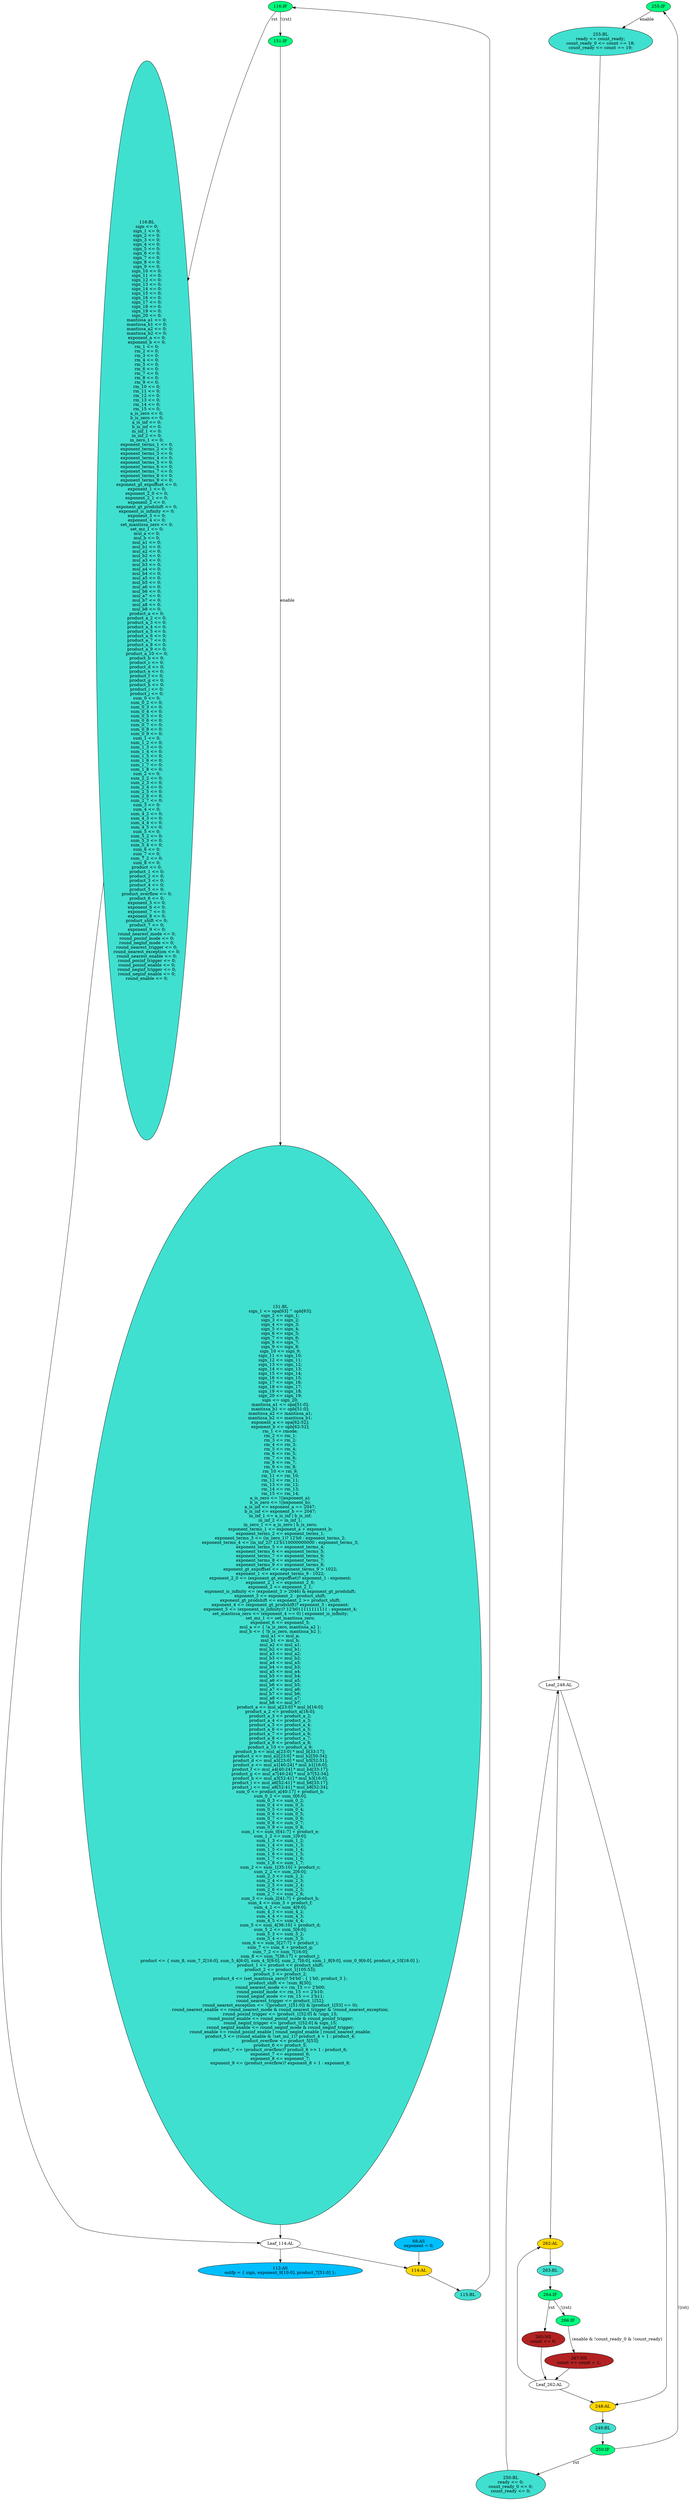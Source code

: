 strict digraph "compose( ,  )" {
	node [label="\N"];
	"116:IF"	 [ast="<pyverilog.vparser.ast.IfStatement object at 0x7f422286aa10>",
		fillcolor=springgreen,
		label="116:IF",
		statements="[]",
		style=filled,
		typ=IfStatement];
	"151:IF"	 [ast="<pyverilog.vparser.ast.IfStatement object at 0x7f422286aad0>",
		fillcolor=springgreen,
		label="151:IF",
		statements="[]",
		style=filled,
		typ=IfStatement];
	"116:IF" -> "151:IF"	 [cond="['rst']",
		label="!(rst)",
		lineno=116];
	"116:BL"	 [ast="<pyverilog.vparser.ast.Block object at 0x7f422286a7d0>",
		fillcolor=turquoise,
		label="116:BL
sign <= 0;
sign_1 <= 0;
sign_2 <= 0;
sign_3 <= 0;
sign_4 <= 0;
sign_5 <= 0;
sign_6 <= 0;
sign_7 <= 0;
sign_8 <= 0;
sign_9 <= \
0;
sign_10 <= 0;
sign_11 <= 0;
sign_12 <= 0;
sign_13 <= 0;
sign_14 <= 0;
sign_15 <= 0;
sign_16 <= 0;
sign_17 <= 0;
sign_18 <= 0;
\
sign_19 <= 0;
sign_20 <= 0;
mantissa_a1 <= 0;
mantissa_b1 <= 0;
mantissa_a2 <= 0;
mantissa_b2 <= 0;
exponent_a <= 0;
exponent_b <= \
0;
rm_1 <= 0;
rm_2 <= 0;
rm_3 <= 0;
rm_4 <= 0;
rm_5 <= 0;
rm_6 <= 0;
rm_7 <= 0;
rm_8 <= 0;
rm_9 <= 0;
rm_10 <= 0;
rm_11 <= 0;
rm_\
12 <= 0;
rm_13 <= 0;
rm_14 <= 0;
rm_15 <= 0;
a_is_zero <= 0;
b_is_zero <= 0;
a_is_inf <= 0;
b_is_inf <= 0;
in_inf_1 <= 0;
in_inf_\
2 <= 0;
in_zero_1 <= 0;
exponent_terms_1 <= 0;
exponent_terms_2 <= 0;
exponent_terms_3 <= 0;
exponent_terms_4 <= 0;
exponent_terms_\
5 <= 0;
exponent_terms_6 <= 0;
exponent_terms_7 <= 0;
exponent_terms_8 <= 0;
exponent_terms_9 <= 0;
exponent_gt_expoffset <= 0;
\
exponent_1 <= 0;
exponent_2_0 <= 0;
exponent_2_1 <= 0;
exponent_2 <= 0;
exponent_gt_prodshift <= 0;
exponent_is_infinity <= 0;
exponent_\
3 <= 0;
exponent_4 <= 0;
set_mantissa_zero <= 0;
set_mz_1 <= 0;
mul_a <= 0;
mul_b <= 0;
mul_a1 <= 0;
mul_b1 <= 0;
mul_a2 <= 0;
mul_\
b2 <= 0;
mul_a3 <= 0;
mul_b3 <= 0;
mul_a4 <= 0;
mul_b4 <= 0;
mul_a5 <= 0;
mul_b5 <= 0;
mul_a6 <= 0;
mul_b6 <= 0;
mul_a7 <= 0;
mul_\
b7 <= 0;
mul_a8 <= 0;
mul_b8 <= 0;
product_a <= 0;
product_a_2 <= 0;
product_a_3 <= 0;
product_a_4 <= 0;
product_a_5 <= 0;
product_\
a_6 <= 0;
product_a_7 <= 0;
product_a_8 <= 0;
product_a_9 <= 0;
product_a_10 <= 0;
product_b <= 0;
product_c <= 0;
product_d <= \
0;
product_e <= 0;
product_f <= 0;
product_g <= 0;
product_h <= 0;
product_i <= 0;
product_j <= 0;
sum_0 <= 0;
sum_0_2 <= 0;
sum_\
0_3 <= 0;
sum_0_4 <= 0;
sum_0_5 <= 0;
sum_0_6 <= 0;
sum_0_7 <= 0;
sum_0_8 <= 0;
sum_0_9 <= 0;
sum_1 <= 0;
sum_1_2 <= 0;
sum_1_3 <= \
0;
sum_1_4 <= 0;
sum_1_5 <= 0;
sum_1_6 <= 0;
sum_1_7 <= 0;
sum_1_8 <= 0;
sum_2 <= 0;
sum_2_2 <= 0;
sum_2_3 <= 0;
sum_2_4 <= 0;
sum_\
2_5 <= 0;
sum_2_6 <= 0;
sum_2_7 <= 0;
sum_3 <= 0;
sum_4 <= 0;
sum_4_2 <= 0;
sum_4_3 <= 0;
sum_4_4 <= 0;
sum_4_5 <= 0;
sum_5 <= 0;
\
sum_5_2 <= 0;
sum_5_3 <= 0;
sum_5_4 <= 0;
sum_6 <= 0;
sum_7 <= 0;
sum_7_2 <= 0;
sum_8 <= 0;
product <= 0;
product_1 <= 0;
product_\
2 <= 0;
product_3 <= 0;
product_4 <= 0;
product_5 <= 0;
product_overflow <= 0;
product_6 <= 0;
exponent_5 <= 0;
exponent_6 <= 0;
\
exponent_7 <= 0;
exponent_8 <= 0;
product_shift <= 0;
product_7 <= 0;
exponent_9 <= 0;
round_nearest_mode <= 0;
round_posinf_mode <= \
0;
round_neginf_mode <= 0;
round_nearest_trigger <= 0;
round_nearest_exception <= 0;
round_nearest_enable <= 0;
round_posinf_trigger <= \
0;
round_posinf_enable <= 0;
round_neginf_trigger <= 0;
round_neginf_enable <= 0;
round_enable <= 0;",
		statements="[<pyverilog.vparser.ast.NonblockingSubstitution object at 0x7f4222c0cb90>, <pyverilog.vparser.ast.NonblockingSubstitution object \
at 0x7f4222c0ccd0>, <pyverilog.vparser.ast.NonblockingSubstitution object at 0x7f4222c0ce10>, <pyverilog.vparser.ast.NonblockingSubstitution \
object at 0x7f4222c0cf50>, <pyverilog.vparser.ast.NonblockingSubstitution object at 0x7f4222c170d0>, <pyverilog.vparser.ast.NonblockingSubstitution \
object at 0x7f4222c17210>, <pyverilog.vparser.ast.NonblockingSubstitution object at 0x7f4222c17350>, <pyverilog.vparser.ast.NonblockingSubstitution \
object at 0x7f4222c17490>, <pyverilog.vparser.ast.NonblockingSubstitution object at 0x7f4222c175d0>, <pyverilog.vparser.ast.NonblockingSubstitution \
object at 0x7f4222c17710>, <pyverilog.vparser.ast.NonblockingSubstitution object at 0x7f4222c17850>, <pyverilog.vparser.ast.NonblockingSubstitution \
object at 0x7f4222c17990>, <pyverilog.vparser.ast.NonblockingSubstitution object at 0x7f4222c17ad0>, <pyverilog.vparser.ast.NonblockingSubstitution \
object at 0x7f4222c17c10>, <pyverilog.vparser.ast.NonblockingSubstitution object at 0x7f4222c17d50>, <pyverilog.vparser.ast.NonblockingSubstitution \
object at 0x7f4222c17e90>, <pyverilog.vparser.ast.NonblockingSubstitution object at 0x7f4222c17fd0>, <pyverilog.vparser.ast.NonblockingSubstitution \
object at 0x7f42227d6150>, <pyverilog.vparser.ast.NonblockingSubstitution object at 0x7f42227d6290>, <pyverilog.vparser.ast.NonblockingSubstitution \
object at 0x7f42227d63d0>, <pyverilog.vparser.ast.NonblockingSubstitution object at 0x7f42227d6510>, <pyverilog.vparser.ast.NonblockingSubstitution \
object at 0x7f42227d6650>, <pyverilog.vparser.ast.NonblockingSubstitution object at 0x7f42227d6790>, <pyverilog.vparser.ast.NonblockingSubstitution \
object at 0x7f42227d68d0>, <pyverilog.vparser.ast.NonblockingSubstitution object at 0x7f42227d6a10>, <pyverilog.vparser.ast.NonblockingSubstitution \
object at 0x7f42227d6b50>, <pyverilog.vparser.ast.NonblockingSubstitution object at 0x7f42227d6c90>, <pyverilog.vparser.ast.NonblockingSubstitution \
object at 0x7f42227d6dd0>, <pyverilog.vparser.ast.NonblockingSubstitution object at 0x7f42227d6f10>, <pyverilog.vparser.ast.NonblockingSubstitution \
object at 0x7f42227e0090>, <pyverilog.vparser.ast.NonblockingSubstitution object at 0x7f42227e01d0>, <pyverilog.vparser.ast.NonblockingSubstitution \
object at 0x7f42227e0310>, <pyverilog.vparser.ast.NonblockingSubstitution object at 0x7f42227e0450>, <pyverilog.vparser.ast.NonblockingSubstitution \
object at 0x7f42227e0590>, <pyverilog.vparser.ast.NonblockingSubstitution object at 0x7f42227e06d0>, <pyverilog.vparser.ast.NonblockingSubstitution \
object at 0x7f42227e0810>, <pyverilog.vparser.ast.NonblockingSubstitution object at 0x7f42227e0950>, <pyverilog.vparser.ast.NonblockingSubstitution \
object at 0x7f42227e0a90>, <pyverilog.vparser.ast.NonblockingSubstitution object at 0x7f42227e0bd0>, <pyverilog.vparser.ast.NonblockingSubstitution \
object at 0x7f42227e0d10>, <pyverilog.vparser.ast.NonblockingSubstitution object at 0x7f42227e0e50>, <pyverilog.vparser.ast.NonblockingSubstitution \
object at 0x7f42227e0f90>, <pyverilog.vparser.ast.NonblockingSubstitution object at 0x7f42227d8110>, <pyverilog.vparser.ast.NonblockingSubstitution \
object at 0x7f42227d8250>, <pyverilog.vparser.ast.NonblockingSubstitution object at 0x7f42227d8390>, <pyverilog.vparser.ast.NonblockingSubstitution \
object at 0x7f42227d84d0>, <pyverilog.vparser.ast.NonblockingSubstitution object at 0x7f42227d8610>, <pyverilog.vparser.ast.NonblockingSubstitution \
object at 0x7f42227d8750>, <pyverilog.vparser.ast.NonblockingSubstitution object at 0x7f42227d8890>, <pyverilog.vparser.ast.NonblockingSubstitution \
object at 0x7f42227d8a10>, <pyverilog.vparser.ast.NonblockingSubstitution object at 0x7f42227d8b90>, <pyverilog.vparser.ast.NonblockingSubstitution \
object at 0x7f42227d8d10>, <pyverilog.vparser.ast.NonblockingSubstitution object at 0x7f42227d8e90>, <pyverilog.vparser.ast.NonblockingSubstitution \
object at 0x7f42227e1050>, <pyverilog.vparser.ast.NonblockingSubstitution object at 0x7f42227e11d0>, <pyverilog.vparser.ast.NonblockingSubstitution \
object at 0x7f42227e1350>, <pyverilog.vparser.ast.NonblockingSubstitution object at 0x7f42227e14d0>, <pyverilog.vparser.ast.NonblockingSubstitution \
object at 0x7f42227e1650>, <pyverilog.vparser.ast.NonblockingSubstitution object at 0x7f42227e17d0>, <pyverilog.vparser.ast.NonblockingSubstitution \
object at 0x7f42227e1910>, <pyverilog.vparser.ast.NonblockingSubstitution object at 0x7f42227e1a90>, <pyverilog.vparser.ast.NonblockingSubstitution \
object at 0x7f42227e1c10>, <pyverilog.vparser.ast.NonblockingSubstitution object at 0x7f42227e1d50>, <pyverilog.vparser.ast.NonblockingSubstitution \
object at 0x7f42227e1ed0>, <pyverilog.vparser.ast.NonblockingSubstitution object at 0x7f42227d5090>, <pyverilog.vparser.ast.NonblockingSubstitution \
object at 0x7f42227d51d0>, <pyverilog.vparser.ast.NonblockingSubstitution object at 0x7f42227d5310>, <pyverilog.vparser.ast.NonblockingSubstitution \
object at 0x7f42227d5490>, <pyverilog.vparser.ast.NonblockingSubstitution object at 0x7f42227d55d0>, <pyverilog.vparser.ast.NonblockingSubstitution \
object at 0x7f42227d5710>, <pyverilog.vparser.ast.NonblockingSubstitution object at 0x7f42227d5850>, <pyverilog.vparser.ast.NonblockingSubstitution \
object at 0x7f42227d5990>, <pyverilog.vparser.ast.NonblockingSubstitution object at 0x7f42227d5ad0>, <pyverilog.vparser.ast.NonblockingSubstitution \
object at 0x7f42227d5c10>, <pyverilog.vparser.ast.NonblockingSubstitution object at 0x7f42227d5d50>, <pyverilog.vparser.ast.NonblockingSubstitution \
object at 0x7f42227d5e90>, <pyverilog.vparser.ast.NonblockingSubstitution object at 0x7f42227d5fd0>, <pyverilog.vparser.ast.NonblockingSubstitution \
object at 0x7f4222800150>, <pyverilog.vparser.ast.NonblockingSubstitution object at 0x7f4222800290>, <pyverilog.vparser.ast.NonblockingSubstitution \
object at 0x7f42228003d0>, <pyverilog.vparser.ast.NonblockingSubstitution object at 0x7f4222800510>, <pyverilog.vparser.ast.NonblockingSubstitution \
object at 0x7f4222800650>, <pyverilog.vparser.ast.NonblockingSubstitution object at 0x7f4222800790>, <pyverilog.vparser.ast.NonblockingSubstitution \
object at 0x7f42228008d0>, <pyverilog.vparser.ast.NonblockingSubstitution object at 0x7f4222800a10>, <pyverilog.vparser.ast.NonblockingSubstitution \
object at 0x7f4222800b50>, <pyverilog.vparser.ast.NonblockingSubstitution object at 0x7f4222800c90>, <pyverilog.vparser.ast.NonblockingSubstitution \
object at 0x7f4222800dd0>, <pyverilog.vparser.ast.NonblockingSubstitution object at 0x7f4222800f10>, <pyverilog.vparser.ast.NonblockingSubstitution \
object at 0x7f4222ae7090>, <pyverilog.vparser.ast.NonblockingSubstitution object at 0x7f4222ae71d0>, <pyverilog.vparser.ast.NonblockingSubstitution \
object at 0x7f4222ae7310>, <pyverilog.vparser.ast.NonblockingSubstitution object at 0x7f4222ae7450>, <pyverilog.vparser.ast.NonblockingSubstitution \
object at 0x7f4222ae7590>, <pyverilog.vparser.ast.NonblockingSubstitution object at 0x7f4222ae76d0>, <pyverilog.vparser.ast.NonblockingSubstitution \
object at 0x7f4222ae7810>, <pyverilog.vparser.ast.NonblockingSubstitution object at 0x7f4222ae7990>, <pyverilog.vparser.ast.NonblockingSubstitution \
object at 0x7f4222ae7ad0>, <pyverilog.vparser.ast.NonblockingSubstitution object at 0x7f4222ae7c10>, <pyverilog.vparser.ast.NonblockingSubstitution \
object at 0x7f4222ae7d50>, <pyverilog.vparser.ast.NonblockingSubstitution object at 0x7f4222ae7e90>, <pyverilog.vparser.ast.NonblockingSubstitution \
object at 0x7f4222ae7fd0>, <pyverilog.vparser.ast.NonblockingSubstitution object at 0x7f4222afa150>, <pyverilog.vparser.ast.NonblockingSubstitution \
object at 0x7f4222afa290>, <pyverilog.vparser.ast.NonblockingSubstitution object at 0x7f4222afa3d0>, <pyverilog.vparser.ast.NonblockingSubstitution \
object at 0x7f4222afa510>, <pyverilog.vparser.ast.NonblockingSubstitution object at 0x7f4222afa650>, <pyverilog.vparser.ast.NonblockingSubstitution \
object at 0x7f4222afa790>, <pyverilog.vparser.ast.NonblockingSubstitution object at 0x7f4222afa8d0>, <pyverilog.vparser.ast.NonblockingSubstitution \
object at 0x7f4222afaa10>, <pyverilog.vparser.ast.NonblockingSubstitution object at 0x7f4222afab50>, <pyverilog.vparser.ast.NonblockingSubstitution \
object at 0x7f4222afac90>, <pyverilog.vparser.ast.NonblockingSubstitution object at 0x7f4222afadd0>, <pyverilog.vparser.ast.NonblockingSubstitution \
object at 0x7f4222afaf10>, <pyverilog.vparser.ast.NonblockingSubstitution object at 0x7f4222af9090>, <pyverilog.vparser.ast.NonblockingSubstitution \
object at 0x7f4222af91d0>, <pyverilog.vparser.ast.NonblockingSubstitution object at 0x7f4222af9310>, <pyverilog.vparser.ast.NonblockingSubstitution \
object at 0x7f4222af9450>, <pyverilog.vparser.ast.NonblockingSubstitution object at 0x7f4222af9590>, <pyverilog.vparser.ast.NonblockingSubstitution \
object at 0x7f4222af96d0>, <pyverilog.vparser.ast.NonblockingSubstitution object at 0x7f4222af9810>, <pyverilog.vparser.ast.NonblockingSubstitution \
object at 0x7f4222af9950>, <pyverilog.vparser.ast.NonblockingSubstitution object at 0x7f4222af9a90>, <pyverilog.vparser.ast.NonblockingSubstitution \
object at 0x7f4222af9bd0>, <pyverilog.vparser.ast.NonblockingSubstitution object at 0x7f4222af9d10>, <pyverilog.vparser.ast.NonblockingSubstitution \
object at 0x7f4222af9e50>, <pyverilog.vparser.ast.NonblockingSubstitution object at 0x7f4222af9f90>, <pyverilog.vparser.ast.NonblockingSubstitution \
object at 0x7f4222af5110>, <pyverilog.vparser.ast.NonblockingSubstitution object at 0x7f4222af5250>, <pyverilog.vparser.ast.NonblockingSubstitution \
object at 0x7f4222af5390>, <pyverilog.vparser.ast.NonblockingSubstitution object at 0x7f4222af54d0>, <pyverilog.vparser.ast.NonblockingSubstitution \
object at 0x7f4222af5610>, <pyverilog.vparser.ast.NonblockingSubstitution object at 0x7f4222af5750>, <pyverilog.vparser.ast.NonblockingSubstitution \
object at 0x7f4222af5890>, <pyverilog.vparser.ast.NonblockingSubstitution object at 0x7f4222af59d0>, <pyverilog.vparser.ast.NonblockingSubstitution \
object at 0x7f4222af5b10>, <pyverilog.vparser.ast.NonblockingSubstitution object at 0x7f4222af5c50>, <pyverilog.vparser.ast.NonblockingSubstitution \
object at 0x7f4222af5d90>, <pyverilog.vparser.ast.NonblockingSubstitution object at 0x7f4222af5ed0>, <pyverilog.vparser.ast.NonblockingSubstitution \
object at 0x7f4222b01050>, <pyverilog.vparser.ast.NonblockingSubstitution object at 0x7f4222b01190>, <pyverilog.vparser.ast.NonblockingSubstitution \
object at 0x7f4222b012d0>, <pyverilog.vparser.ast.NonblockingSubstitution object at 0x7f4222b01410>, <pyverilog.vparser.ast.NonblockingSubstitution \
object at 0x7f4222b01550>, <pyverilog.vparser.ast.NonblockingSubstitution object at 0x7f4222b01690>, <pyverilog.vparser.ast.NonblockingSubstitution \
object at 0x7f4222b017d0>, <pyverilog.vparser.ast.NonblockingSubstitution object at 0x7f4222b01910>, <pyverilog.vparser.ast.NonblockingSubstitution \
object at 0x7f4222b01a50>, <pyverilog.vparser.ast.NonblockingSubstitution object at 0x7f4222b01b90>, <pyverilog.vparser.ast.NonblockingSubstitution \
object at 0x7f4222b01cd0>, <pyverilog.vparser.ast.NonblockingSubstitution object at 0x7f4222b01e50>, <pyverilog.vparser.ast.NonblockingSubstitution \
object at 0x7f4222b01f90>, <pyverilog.vparser.ast.NonblockingSubstitution object at 0x7f4222afc110>, <pyverilog.vparser.ast.NonblockingSubstitution \
object at 0x7f4222afc250>, <pyverilog.vparser.ast.NonblockingSubstitution object at 0x7f4222afc390>, <pyverilog.vparser.ast.NonblockingSubstitution \
object at 0x7f4222afc4d0>, <pyverilog.vparser.ast.NonblockingSubstitution object at 0x7f4222afc650>, <pyverilog.vparser.ast.NonblockingSubstitution \
object at 0x7f4222afc790>, <pyverilog.vparser.ast.NonblockingSubstitution object at 0x7f4222afc8d0>, <pyverilog.vparser.ast.NonblockingSubstitution \
object at 0x7f4222afca50>, <pyverilog.vparser.ast.NonblockingSubstitution object at 0x7f4222afcbd0>, <pyverilog.vparser.ast.NonblockingSubstitution \
object at 0x7f4222afcd50>, <pyverilog.vparser.ast.NonblockingSubstitution object at 0x7f4222afced0>, <pyverilog.vparser.ast.NonblockingSubstitution \
object at 0x7f422286a090>, <pyverilog.vparser.ast.NonblockingSubstitution object at 0x7f422286a210>, <pyverilog.vparser.ast.NonblockingSubstitution \
object at 0x7f422286a390>, <pyverilog.vparser.ast.NonblockingSubstitution object at 0x7f422286a510>, <pyverilog.vparser.ast.NonblockingSubstitution \
object at 0x7f422286a690>, <pyverilog.vparser.ast.NonblockingSubstitution object at 0x7f422286a810>, <pyverilog.vparser.ast.NonblockingSubstitution \
object at 0x7f422286a990>]",
		style=filled,
		typ=Block];
	"116:IF" -> "116:BL"	 [cond="['rst']",
		label=rst,
		lineno=116];
	"255:IF"	 [ast="<pyverilog.vparser.ast.IfStatement object at 0x7f4222363b50>",
		fillcolor=springgreen,
		label="255:IF",
		statements="[]",
		style=filled,
		typ=IfStatement];
	"255:BL"	 [ast="<pyverilog.vparser.ast.Block object at 0x7f4222363e90>",
		fillcolor=turquoise,
		label="255:BL
ready <= count_ready;
count_ready_0 <= count == 18;
count_ready <= count == 19;",
		statements="[<pyverilog.vparser.ast.NonblockingSubstitution object at 0x7f4222363cd0>, <pyverilog.vparser.ast.NonblockingSubstitution object \
at 0x7f4222363ed0>, <pyverilog.vparser.ast.NonblockingSubstitution object at 0x7f42223750d0>]",
		style=filled,
		typ=Block];
	"255:IF" -> "255:BL"	 [cond="['enable']",
		label=enable,
		lineno=255];
	"250:IF"	 [ast="<pyverilog.vparser.ast.IfStatement object at 0x7f4222363a90>",
		fillcolor=springgreen,
		label="250:IF",
		statements="[]",
		style=filled,
		typ=IfStatement];
	"250:IF" -> "255:IF"	 [cond="['rst']",
		label="!(rst)",
		lineno=250];
	"250:BL"	 [ast="<pyverilog.vparser.ast.Block object at 0x7f4222363890>",
		fillcolor=turquoise,
		label="250:BL
ready <= 0;
count_ready_0 <= 0;
count_ready <= 0;",
		statements="[<pyverilog.vparser.ast.NonblockingSubstitution object at 0x7f4222363710>, <pyverilog.vparser.ast.NonblockingSubstitution object \
at 0x7f42223638d0>, <pyverilog.vparser.ast.NonblockingSubstitution object at 0x7f4222363a10>]",
		style=filled,
		typ=Block];
	"250:IF" -> "250:BL"	 [cond="['rst']",
		label=rst,
		lineno=250];
	"Leaf_262:AL"	 [def_var="['count']",
		label="Leaf_262:AL"];
	"262:AL"	 [ast="<pyverilog.vparser.ast.Always object at 0x7f4222375190>",
		clk_sens=True,
		fillcolor=gold,
		label="262:AL",
		sens="['clk']",
		statements="[]",
		style=filled,
		typ=Always,
		use_var="['rst', 'count', 'enable', 'count_ready_0', 'count_ready']"];
	"Leaf_262:AL" -> "262:AL";
	"248:AL"	 [ast="<pyverilog.vparser.ast.Always object at 0x7f4222363510>",
		clk_sens=True,
		fillcolor=gold,
		label="248:AL",
		sens="['clk']",
		statements="[]",
		style=filled,
		typ=Always,
		use_var="['rst', 'count', 'enable', 'count_ready']"];
	"Leaf_262:AL" -> "248:AL";
	"265:NS"	 [ast="<pyverilog.vparser.ast.NonblockingSubstitution object at 0x7f4222375350>",
		fillcolor=firebrick,
		label="265:NS
count <= 0;",
		statements="[<pyverilog.vparser.ast.NonblockingSubstitution object at 0x7f4222375350>]",
		style=filled,
		typ=NonblockingSubstitution];
	"265:NS" -> "Leaf_262:AL"	 [cond="[]",
		lineno=None];
	"Leaf_114:AL"	 [def_var="['sign_8', 'sign_9', 'sign_4', 'sign_5', 'sign_6', 'sign_7', 'sign_1', 'sign_2', 'sign_3', 'product_i', 'product_h', 'product_j', '\
a_is_inf', 'product_a', 'sum_0', 'product_c', 'product_b', 'product_e', 'product_d', 'product_g', 'product_f', 'exponent_gt_prodshift', '\
sign_20', 'sum_4_2', 'sum_4_3', 'sum_4_4', 'sum_4_5', 'product_a_9', 'product_1', 'product_a_2', 'product_3', 'product_a_8', 'product_\
5', 'product_4', 'product_7', 'product_6', 'product_a_7', 'product_a_10', 'round_neginf_enable', 'product_a_6', 'product_a_5', '\
product_a_4', 'sum_8', 'product_a_3', 'exponent_2_1', 'exponent_2_0', 'round_neginf_trigger', 'round_nearest_enable', 'product_shift', '\
round_neginf_mode', 'mantissa_b2', 'mantissa_b1', 'exponent_gt_expoffset', 'in_zero_1', 'b_is_inf', 'round_posinf_trigger', 'sum_\
3', 'mul_b5', 'mul_b4', 'mul_b7', 'mul_b6', 'mul_b1', 'mul_b3', 'mul_b2', 'sum_5', 'mul_b8', 'sum_4', 'sum_7', 'exponent_6', 'sum_\
6', 'round_posinf_mode', 'exponent_5', 'sign_16', 'sign_17', 'sign_14', 'sign_15', 'sign_12', 'sign_13', 'sign_10', 'sign_11', '\
sign_18', 'sign_19', 'mul_a1', 'mul_a2', 'mul_a3', 'mul_a4', 'mul_a5', 'mul_a6', 'mul_a7', 'mul_a8', 'product_overflow', 'b_is_zero', '\
exponent_b', 'exponent_a', 'a_is_zero', 'in_inf_1', 'in_inf_2', 'exponent_is_infinity', 'exponent_terms_8', 'exponent_terms_9', '\
sum_1', 'exponent_terms_4', 'exponent_terms_5', 'exponent_terms_6', 'exponent_terms_7', 'exponent_terms_1', 'exponent_terms_2', '\
exponent_terms_3', 'sum_5_3', 'sum_5_2', 'sum_5_4', 'set_mz_1', 'sign', 'set_mantissa_zero', 'sum_7_2', 'round_enable', 'sum_1_8', '\
sum_1_7', 'sum_1_6', 'sum_1_5', 'sum_1_4', 'sum_1_3', 'sum_1_2', 'round_posinf_enable', 'exponent_2', 'exponent_3', 'exponent_1', '\
mul_b', 'exponent_7', 'exponent_4', 'mul_a', 'exponent_8', 'exponent_9', 'sum_2', 'round_nearest_mode', 'round_nearest_exception', '\
round_nearest_trigger', 'rm_8', 'rm_9', 'rm_6', 'rm_7', 'rm_4', 'rm_5', 'rm_2', 'rm_3', 'rm_1', 'rm_14', 'rm_15', 'product', 'product_\
2', 'rm_10', 'rm_11', 'rm_12', 'rm_13', 'mantissa_a2', 'mantissa_a1', 'sum_0_6', 'sum_0_7', 'sum_0_4', 'sum_0_5', 'sum_0_2', 'sum_\
0_3', 'sum_0_8', 'sum_0_9', 'sum_2_2', 'sum_2_3', 'sum_2_4', 'sum_2_5', 'sum_2_6', 'sum_2_7']",
		label="Leaf_114:AL"];
	"114:AL"	 [ast="<pyverilog.vparser.ast.Always object at 0x7f4222c0c990>",
		clk_sens=True,
		fillcolor=gold,
		label="114:AL",
		sens="['clk']",
		statements="[]",
		style=filled,
		typ=Always,
		use_var="['sign_8', 'sign_9', 'sign_4', 'sign_5', 'sign_6', 'sign_7', 'set_mz_1', 'sign_1', 'sign_2', 'sign_3', 'product_i', 'sum_8', 'product_\
j', 'a_is_inf', 'product_a', 'sum_0', 'product_c', 'product_b', 'sum_5', 'product_d', 'round_nearest_exception', 'sum_6', 'exponent_\
gt_prodshift', 'sign_20', 'sum_4_2', 'sum_4_3', 'sum_4_4', 'sum_4_5', 'rm_8', 'product_1', 'product_a_2', 'product_3', 'product_\
2', 'product_5', 'product_4', 'product_6', 'product_a_7', 'opa', 'opb', 'product_a_6', 'rm_4', 'product_a_10', 'round_nearest_mode', '\
rm_2', 'exponent_2_1', 'exponent_2_0', 'round_neginf_trigger', 'round_nearest_enable', 'round_neginf_mode', 'mantissa_b2', 'mantissa_\
b1', 'exponent_gt_expoffset', 'in_zero_1', 'b_is_inf', 'sum_0_7', 'round_posinf_trigger', 'sum_3', 'mul_b5', 'mul_b4', 'mul_b7', '\
sum_2', 'mul_b1', 'exponent', 'mul_b3', 'mul_b2', 'product_e', 'mul_b8', 'sum_4', 'product_g', 'exponent_6', 'product_f', 'product_\
a_4', 'round_posinf_mode', 'sign_16', 'sign_17', 'sign_14', 'sign_15', 'sign_12', 'sign_13', 'sign_10', 'sign_11', 'sign_18', 'sign_\
19', 'mul_a1', 'mul_a2', 'mul_a3', 'mul_a4', 'mul_a5', 'round_enable', 'mul_a7', 'mul_a8', 'product_overflow', 'sum_2_7', 'b_is_\
zero', 'exponent_b', 'exponent_a', 'a_is_zero', 'in_inf_1', 'in_inf_2', 'exponent_is_infinity', 'exponent_terms_8', 'exponent_terms_\
9', 'sum_1', 'exponent_terms_4', 'exponent_terms_5', 'exponent_terms_6', 'exponent_terms_7', 'round_posinf_enable', 'exponent_terms_\
2', 'exponent_terms_3', 'enable', 'sum_5_3', 'sum_5_2', 'sum_5_4', 'rst', 'rmode', 'set_mantissa_zero', 'sum_7_2', 'mul_a6', 'sum_\
1_8', 'sum_1_7', 'sum_1_6', 'sum_1_5', 'sum_1_4', 'sum_1_3', 'sum_1_2', 'exponent_terms_1', 'exponent_2', 'exponent_3', 'exponent_\
1', 'mul_b', 'exponent_7', 'exponent_4', 'mul_a', 'exponent_8', 'round_nearest_trigger', 'product_a_9', 'product_a_8', 'rm_6', '\
rm_7', 'product_a_5', 'rm_5', 'product_a_3', 'rm_3', 'rm_1', 'rm_14', 'rm_15', 'product', 'rm_10', 'rm_11', 'rm_12', 'rm_13', 'mantissa_\
a2', 'mantissa_a1', 'sum_0_6', 'product_shift', 'sum_0_4', 'sum_0_5', 'sum_0_2', 'sum_0_3', 'sum_0_8', 'sum_0_9', 'rm_9', 'mul_b6', '\
sum_7', 'exponent_5', 'product_h', 'sum_2_2', 'sum_2_3', 'sum_2_4', 'sum_2_5', 'sum_2_6', 'round_neginf_enable']"];
	"Leaf_114:AL" -> "114:AL";
	"112:AS"	 [ast="<pyverilog.vparser.ast.Assign object at 0x7f4222c0c750>",
		def_var="['outfp']",
		fillcolor=deepskyblue,
		label="112:AS
outfp = { sign, exponent_9[10:0], product_7[51:0] };",
		statements="[]",
		style=filled,
		typ=Assign,
		use_var="['sign', 'exponent_9', 'product_7']"];
	"Leaf_114:AL" -> "112:AS";
	"151:BL"	 [ast="<pyverilog.vparser.ast.Block object at 0x7f4222363150>",
		fillcolor=turquoise,
		label="151:BL
sign_1 <= opa[63] ^ opb[63];
sign_2 <= sign_1;
sign_3 <= sign_2;
sign_4 <= sign_3;
sign_5 <= sign_4;
sign_6 <= sign_5;
sign_\
7 <= sign_6;
sign_8 <= sign_7;
sign_9 <= sign_8;
sign_10 <= sign_9;
sign_11 <= sign_10;
sign_12 <= sign_11;
sign_13 <= sign_12;
\
sign_14 <= sign_13;
sign_15 <= sign_14;
sign_16 <= sign_15;
sign_17 <= sign_16;
sign_18 <= sign_17;
sign_19 <= sign_18;
sign_20 <= \
sign_19;
sign <= sign_20;
mantissa_a1 <= opa[51:0];
mantissa_b1 <= opb[51:0];
mantissa_a2 <= mantissa_a1;
mantissa_b2 <= mantissa_\
b1;
exponent_a <= opa[62:52];
exponent_b <= opb[62:52];
rm_1 <= rmode;
rm_2 <= rm_1;
rm_3 <= rm_2;
rm_4 <= rm_3;
rm_5 <= rm_4;
rm_\
6 <= rm_5;
rm_7 <= rm_6;
rm_8 <= rm_7;
rm_9 <= rm_8;
rm_10 <= rm_9;
rm_11 <= rm_10;
rm_12 <= rm_11;
rm_13 <= rm_12;
rm_14 <= rm_\
13;
rm_15 <= rm_14;
a_is_zero <= !(|exponent_a);
b_is_zero <= !(|exponent_b);
a_is_inf <= exponent_a == 2047;
b_is_inf <= exponent_\
b == 2047;
in_inf_1 <= a_is_inf | b_is_inf;
in_inf_2 <= in_inf_1;
in_zero_1 <= a_is_zero | b_is_zero;
exponent_terms_1 <= exponent_\
a + exponent_b;
exponent_terms_2 <= exponent_terms_1;
exponent_terms_3 <= (in_zero_1)? 12'b0 : exponent_terms_2;
exponent_terms_\
4 <= (in_inf_2)? 12'b110000000000 : exponent_terms_3;
exponent_terms_5 <= exponent_terms_4;
exponent_terms_6 <= exponent_terms_5;
\
exponent_terms_7 <= exponent_terms_6;
exponent_terms_8 <= exponent_terms_7;
exponent_terms_9 <= exponent_terms_8;
exponent_gt_expoffset <= \
exponent_terms_9 > 1022;
exponent_1 <= exponent_terms_9 - 1022;
exponent_2_0 <= (exponent_gt_expoffset)? exponent_1 : exponent;
\
exponent_2_1 <= exponent_2_0;
exponent_2 <= exponent_2_1;
exponent_is_infinity <= (exponent_3 > 2046) & exponent_gt_prodshift;
exponent_\
3 <= exponent_2 - product_shift;
exponent_gt_prodshift <= exponent_2 >= product_shift;
exponent_4 <= (exponent_gt_prodshift)? exponent_\
3 : exponent;
exponent_5 <= (exponent_is_infinity)? 12'b011111111111 : exponent_4;
set_mantissa_zero <= (exponent_4 == 0) | exponent_\
is_infinity;
set_mz_1 <= set_mantissa_zero;
exponent_6 <= exponent_5;
mul_a <= { !a_is_zero, mantissa_a2 };
mul_b <= { !b_is_zero, \
mantissa_b2 };
mul_a1 <= mul_a;
mul_b1 <= mul_b;
mul_a2 <= mul_a1;
mul_b2 <= mul_b1;
mul_a3 <= mul_a2;
mul_b3 <= mul_b2;
mul_a4 <= \
mul_a3;
mul_b4 <= mul_b3;
mul_a5 <= mul_a4;
mul_b5 <= mul_b4;
mul_a6 <= mul_a5;
mul_b6 <= mul_b5;
mul_a7 <= mul_a6;
mul_b7 <= mul_\
b6;
mul_a8 <= mul_a7;
mul_b8 <= mul_b7;
product_a <= mul_a[23:0] * mul_b[16:0];
product_a_2 <= product_a[16:0];
product_a_3 <= product_\
a_2;
product_a_4 <= product_a_3;
product_a_5 <= product_a_4;
product_a_6 <= product_a_5;
product_a_7 <= product_a_6;
product_a_8 <= \
product_a_7;
product_a_9 <= product_a_8;
product_a_10 <= product_a_9;
product_b <= mul_a[23:0] * mul_b[33:17];
product_c <= mul_\
a2[23:0] * mul_b2[50:34];
product_d <= mul_a5[23:0] * mul_b5[52:51];
product_e <= mul_a1[40:24] * mul_b1[16:0];
product_f <= mul_\
a4[40:24] * mul_b4[33:17];
product_g <= mul_a7[40:24] * mul_b7[52:34];
product_h <= mul_a3[52:41] * mul_b3[16:0];
product_i <= mul_\
a6[52:41] * mul_b6[33:17];
product_j <= mul_a8[52:41] * mul_b8[52:34];
sum_0 <= product_a[40:17] + product_b;
sum_0_2 <= sum_0[6:\
0];
sum_0_3 <= sum_0_2;
sum_0_4 <= sum_0_3;
sum_0_5 <= sum_0_4;
sum_0_6 <= sum_0_5;
sum_0_7 <= sum_0_6;
sum_0_8 <= sum_0_7;
sum_\
0_9 <= sum_0_8;
sum_1 <= sum_0[41:7] + product_e;
sum_1_2 <= sum_1[9:0];
sum_1_3 <= sum_1_2;
sum_1_4 <= sum_1_3;
sum_1_5 <= sum_\
1_4;
sum_1_6 <= sum_1_5;
sum_1_7 <= sum_1_6;
sum_1_8 <= sum_1_7;
sum_2 <= sum_1[35:10] + product_c;
sum_2_2 <= sum_2[6:0];
sum_2_\
3 <= sum_2_2;
sum_2_4 <= sum_2_3;
sum_2_5 <= sum_2_4;
sum_2_6 <= sum_2_5;
sum_2_7 <= sum_2_6;
sum_3 <= sum_2[41:7] + product_h;
\
sum_4 <= sum_3 + product_f;
sum_4_2 <= sum_4[9:0];
sum_4_3 <= sum_4_2;
sum_4_4 <= sum_4_3;
sum_4_5 <= sum_4_4;
sum_5 <= sum_4[36:\
10] + product_d;
sum_5_2 <= sum_5[6:0];
sum_5_3 <= sum_5_2;
sum_5_4 <= sum_5_3;
sum_6 <= sum_5[27:7] + product_i;
sum_7 <= sum_6 + \
product_g;
sum_7_2 <= sum_7[16:0];
sum_8 <= sum_7[36:17] + product_j;
product <= { sum_8, sum_7_2[16:0], sum_5_4[6:0], sum_4_5[9:\
0], sum_2_7[6:0], sum_1_8[9:0], sum_0_9[6:0], product_a_10[16:0] };
product_1 <= product << product_shift;
product_2 <= product_\
1[105:53];
product_3 <= product_2;
product_4 <= (set_mantissa_zero)? 54'b0 : { 1'b0, product_3 };
product_shift <= !sum_8[30];
round_\
nearest_mode <= rm_15 == 2'b00;
round_posinf_mode <= rm_15 == 2'b10;
round_neginf_mode <= rm_15 == 2'b11;
round_nearest_trigger <= \
product_1[52];
round_nearest_exception <= !(|product_1[51:0]) & (product_1[53] == 0);
round_nearest_enable <= round_nearest_mode & \
round_nearest_trigger & !round_nearest_exception;
round_posinf_trigger <= |product_1[52:0] & !sign_15;
round_posinf_enable <= round_\
posinf_mode & round_posinf_trigger;
round_neginf_trigger <= |product_1[52:0] & sign_15;
round_neginf_enable <= round_neginf_mode & \
round_neginf_trigger;
round_enable <= round_posinf_enable | round_neginf_enable | round_nearest_enable;
product_5 <= (round_enable & !\
set_mz_1)? product_4 + 1 : product_4;
product_overflow <= product_5[53];
product_6 <= product_5;
product_7 <= (product_overflow)? \
product_6 >> 1 : product_6;
exponent_7 <= exponent_6;
exponent_8 <= exponent_7;
exponent_9 <= (product_overflow)? exponent_8 + 1 : \
exponent_8;",
		statements="[<pyverilog.vparser.ast.NonblockingSubstitution object at 0x7f422286add0>, <pyverilog.vparser.ast.NonblockingSubstitution object \
at 0x7f422286af10>, <pyverilog.vparser.ast.NonblockingSubstitution object at 0x7f422285f090>, <pyverilog.vparser.ast.NonblockingSubstitution \
object at 0x7f422285f1d0>, <pyverilog.vparser.ast.NonblockingSubstitution object at 0x7f422285f310>, <pyverilog.vparser.ast.NonblockingSubstitution \
object at 0x7f422285f450>, <pyverilog.vparser.ast.NonblockingSubstitution object at 0x7f422285f590>, <pyverilog.vparser.ast.NonblockingSubstitution \
object at 0x7f422285f6d0>, <pyverilog.vparser.ast.NonblockingSubstitution object at 0x7f422285f810>, <pyverilog.vparser.ast.NonblockingSubstitution \
object at 0x7f422285f950>, <pyverilog.vparser.ast.NonblockingSubstitution object at 0x7f422285fa90>, <pyverilog.vparser.ast.NonblockingSubstitution \
object at 0x7f422285fbd0>, <pyverilog.vparser.ast.NonblockingSubstitution object at 0x7f422285fd10>, <pyverilog.vparser.ast.NonblockingSubstitution \
object at 0x7f422285fe50>, <pyverilog.vparser.ast.NonblockingSubstitution object at 0x7f422285ff90>, <pyverilog.vparser.ast.NonblockingSubstitution \
object at 0x7f422286c110>, <pyverilog.vparser.ast.NonblockingSubstitution object at 0x7f422286c250>, <pyverilog.vparser.ast.NonblockingSubstitution \
object at 0x7f422286c390>, <pyverilog.vparser.ast.NonblockingSubstitution object at 0x7f422286c4d0>, <pyverilog.vparser.ast.NonblockingSubstitution \
object at 0x7f422286c610>, <pyverilog.vparser.ast.NonblockingSubstitution object at 0x7f422286c750>, <pyverilog.vparser.ast.NonblockingSubstitution \
object at 0x7f422286c910>, <pyverilog.vparser.ast.NonblockingSubstitution object at 0x7f422286cb10>, <pyverilog.vparser.ast.NonblockingSubstitution \
object at 0x7f422286cc90>, <pyverilog.vparser.ast.NonblockingSubstitution object at 0x7f422286cdd0>, <pyverilog.vparser.ast.NonblockingSubstitution \
object at 0x7f422286cf90>, <pyverilog.vparser.ast.NonblockingSubstitution object at 0x7f42228461d0>, <pyverilog.vparser.ast.NonblockingSubstitution \
object at 0x7f4222846350>, <pyverilog.vparser.ast.NonblockingSubstitution object at 0x7f4222846490>, <pyverilog.vparser.ast.NonblockingSubstitution \
object at 0x7f42228465d0>, <pyverilog.vparser.ast.NonblockingSubstitution object at 0x7f4222846710>, <pyverilog.vparser.ast.NonblockingSubstitution \
object at 0x7f4222846850>, <pyverilog.vparser.ast.NonblockingSubstitution object at 0x7f4222846990>, <pyverilog.vparser.ast.NonblockingSubstitution \
object at 0x7f4222846ad0>, <pyverilog.vparser.ast.NonblockingSubstitution object at 0x7f4222846c10>, <pyverilog.vparser.ast.NonblockingSubstitution \
object at 0x7f4222846d50>, <pyverilog.vparser.ast.NonblockingSubstitution object at 0x7f4222846e90>, <pyverilog.vparser.ast.NonblockingSubstitution \
object at 0x7f4222846fd0>, <pyverilog.vparser.ast.NonblockingSubstitution object at 0x7f4222859150>, <pyverilog.vparser.ast.NonblockingSubstitution \
object at 0x7f4222859290>, <pyverilog.vparser.ast.NonblockingSubstitution object at 0x7f42228593d0>, <pyverilog.vparser.ast.NonblockingSubstitution \
object at 0x7f4222859510>, <pyverilog.vparser.ast.NonblockingSubstitution object at 0x7f42228596d0>, <pyverilog.vparser.ast.NonblockingSubstitution \
object at 0x7f4222859890>, <pyverilog.vparser.ast.NonblockingSubstitution object at 0x7f4222859a50>, <pyverilog.vparser.ast.NonblockingSubstitution \
object at 0x7f4222859c10>, <pyverilog.vparser.ast.NonblockingSubstitution object at 0x7f4222859dd0>, <pyverilog.vparser.ast.NonblockingSubstitution \
object at 0x7f4222859f10>, <pyverilog.vparser.ast.NonblockingSubstitution object at 0x7f4222852110>, <pyverilog.vparser.ast.NonblockingSubstitution \
object at 0x7f4222852310>, <pyverilog.vparser.ast.NonblockingSubstitution object at 0x7f42228524d0>, <pyverilog.vparser.ast.NonblockingSubstitution \
object at 0x7f4222852690>, <pyverilog.vparser.ast.NonblockingSubstitution object at 0x7f4222852950>, <pyverilog.vparser.ast.NonblockingSubstitution \
object at 0x7f4222852bd0>, <pyverilog.vparser.ast.NonblockingSubstitution object at 0x7f4222852d90>, <pyverilog.vparser.ast.NonblockingSubstitution \
object at 0x7f4222852f50>, <pyverilog.vparser.ast.NonblockingSubstitution object at 0x7f4222875150>, <pyverilog.vparser.ast.NonblockingSubstitution \
object at 0x7f4222875310>, <pyverilog.vparser.ast.NonblockingSubstitution object at 0x7f4222875550>, <pyverilog.vparser.ast.NonblockingSubstitution \
object at 0x7f4222875750>, <pyverilog.vparser.ast.NonblockingSubstitution object at 0x7f4222875950>, <pyverilog.vparser.ast.NonblockingSubstitution \
object at 0x7f4222875b90>, <pyverilog.vparser.ast.NonblockingSubstitution object at 0x7f4222875d10>, <pyverilog.vparser.ast.NonblockingSubstitution \
object at 0x7f4222875f10>, <pyverilog.vparser.ast.NonblockingSubstitution object at 0x7f422285c210>, <pyverilog.vparser.ast.NonblockingSubstitution \
object at 0x7f422285c450>, <pyverilog.vparser.ast.NonblockingSubstitution object at 0x7f422285c610>, <pyverilog.vparser.ast.NonblockingSubstitution \
object at 0x7f422285c890>, <pyverilog.vparser.ast.NonblockingSubstitution object at 0x7f422285cb10>, <pyverilog.vparser.ast.NonblockingSubstitution \
object at 0x7f422285cd50>, <pyverilog.vparser.ast.NonblockingSubstitution object at 0x7f422285ce90>, <pyverilog.vparser.ast.NonblockingSubstitution \
object at 0x7f42228440d0>, <pyverilog.vparser.ast.NonblockingSubstitution object at 0x7f42228442d0>, <pyverilog.vparser.ast.NonblockingSubstitution \
object at 0x7f4222844410>, <pyverilog.vparser.ast.NonblockingSubstitution object at 0x7f4222844550>, <pyverilog.vparser.ast.NonblockingSubstitution \
object at 0x7f4222844690>, <pyverilog.vparser.ast.NonblockingSubstitution object at 0x7f42228447d0>, <pyverilog.vparser.ast.NonblockingSubstitution \
object at 0x7f4222844910>, <pyverilog.vparser.ast.NonblockingSubstitution object at 0x7f4222844a50>, <pyverilog.vparser.ast.NonblockingSubstitution \
object at 0x7f4222844b90>, <pyverilog.vparser.ast.NonblockingSubstitution object at 0x7f4222844cd0>, <pyverilog.vparser.ast.NonblockingSubstitution \
object at 0x7f4222844e10>, <pyverilog.vparser.ast.NonblockingSubstitution object at 0x7f4222844f50>, <pyverilog.vparser.ast.NonblockingSubstitution \
object at 0x7f422287b0d0>, <pyverilog.vparser.ast.NonblockingSubstitution object at 0x7f422287b210>, <pyverilog.vparser.ast.NonblockingSubstitution \
object at 0x7f422287b350>, <pyverilog.vparser.ast.NonblockingSubstitution object at 0x7f422287b490>, <pyverilog.vparser.ast.NonblockingSubstitution \
object at 0x7f422287b5d0>, <pyverilog.vparser.ast.NonblockingSubstitution object at 0x7f422287b710>, <pyverilog.vparser.ast.NonblockingSubstitution \
object at 0x7f422287ba10>, <pyverilog.vparser.ast.NonblockingSubstitution object at 0x7f422287bc10>, <pyverilog.vparser.ast.NonblockingSubstitution \
object at 0x7f422287bd90>, <pyverilog.vparser.ast.NonblockingSubstitution object at 0x7f422287bed0>, <pyverilog.vparser.ast.NonblockingSubstitution \
object at 0x7f422285e050>, <pyverilog.vparser.ast.NonblockingSubstitution object at 0x7f422285e190>, <pyverilog.vparser.ast.NonblockingSubstitution \
object at 0x7f422285e2d0>, <pyverilog.vparser.ast.NonblockingSubstitution object at 0x7f422285e410>, <pyverilog.vparser.ast.NonblockingSubstitution \
object at 0x7f422285e550>, <pyverilog.vparser.ast.NonblockingSubstitution object at 0x7f422285e6d0>, <pyverilog.vparser.ast.NonblockingSubstitution \
object at 0x7f422285e9d0>, <pyverilog.vparser.ast.NonblockingSubstitution object at 0x7f422285ed10>, <pyverilog.vparser.ast.NonblockingSubstitution \
object at 0x7f422235e090>, <pyverilog.vparser.ast.NonblockingSubstitution object at 0x7f422235e3d0>, <pyverilog.vparser.ast.NonblockingSubstitution \
object at 0x7f422235e710>, <pyverilog.vparser.ast.NonblockingSubstitution object at 0x7f422235ea50>, <pyverilog.vparser.ast.NonblockingSubstitution \
object at 0x7f422235ed90>, <pyverilog.vparser.ast.NonblockingSubstitution object at 0x7f422237d110>, <pyverilog.vparser.ast.NonblockingSubstitution \
object at 0x7f422237d450>, <pyverilog.vparser.ast.NonblockingSubstitution object at 0x7f422237d710>, <pyverilog.vparser.ast.NonblockingSubstitution \
object at 0x7f422237d8d0>, <pyverilog.vparser.ast.NonblockingSubstitution object at 0x7f422237da50>, <pyverilog.vparser.ast.NonblockingSubstitution \
object at 0x7f422237db90>, <pyverilog.vparser.ast.NonblockingSubstitution object at 0x7f422237dcd0>, <pyverilog.vparser.ast.NonblockingSubstitution \
object at 0x7f422237de10>, <pyverilog.vparser.ast.NonblockingSubstitution object at 0x7f422237df50>, <pyverilog.vparser.ast.NonblockingSubstitution \
object at 0x7f422236c0d0>, <pyverilog.vparser.ast.NonblockingSubstitution object at 0x7f422236c210>, <pyverilog.vparser.ast.NonblockingSubstitution \
object at 0x7f422236c490>, <pyverilog.vparser.ast.NonblockingSubstitution object at 0x7f422236c650>, <pyverilog.vparser.ast.NonblockingSubstitution \
object at 0x7f422236c7d0>, <pyverilog.vparser.ast.NonblockingSubstitution object at 0x7f422236c910>, <pyverilog.vparser.ast.NonblockingSubstitution \
object at 0x7f422236ca50>, <pyverilog.vparser.ast.NonblockingSubstitution object at 0x7f422236cb90>, <pyverilog.vparser.ast.NonblockingSubstitution \
object at 0x7f422236ccd0>, <pyverilog.vparser.ast.NonblockingSubstitution object at 0x7f422236ce10>, <pyverilog.vparser.ast.NonblockingSubstitution \
object at 0x7f42223680d0>, <pyverilog.vparser.ast.NonblockingSubstitution object at 0x7f4222368290>, <pyverilog.vparser.ast.NonblockingSubstitution \
object at 0x7f4222368410>, <pyverilog.vparser.ast.NonblockingSubstitution object at 0x7f4222368550>, <pyverilog.vparser.ast.NonblockingSubstitution \
object at 0x7f4222368690>, <pyverilog.vparser.ast.NonblockingSubstitution object at 0x7f42223687d0>, <pyverilog.vparser.ast.NonblockingSubstitution \
object at 0x7f4222368910>, <pyverilog.vparser.ast.NonblockingSubstitution object at 0x7f4222368b90>, <pyverilog.vparser.ast.NonblockingSubstitution \
object at 0x7f4222368d50>, <pyverilog.vparser.ast.NonblockingSubstitution object at 0x7f4222368f10>, <pyverilog.vparser.ast.NonblockingSubstitution \
object at 0x7f42223780d0>, <pyverilog.vparser.ast.NonblockingSubstitution object at 0x7f4222378210>, <pyverilog.vparser.ast.NonblockingSubstitution \
object at 0x7f4222378350>, <pyverilog.vparser.ast.NonblockingSubstitution object at 0x7f42223785d0>, <pyverilog.vparser.ast.NonblockingSubstitution \
object at 0x7f4222378790>, <pyverilog.vparser.ast.NonblockingSubstitution object at 0x7f4222378910>, <pyverilog.vparser.ast.NonblockingSubstitution \
object at 0x7f4222378a50>, <pyverilog.vparser.ast.NonblockingSubstitution object at 0x7f4222378cd0>, <pyverilog.vparser.ast.NonblockingSubstitution \
object at 0x7f4222378e90>, <pyverilog.vparser.ast.NonblockingSubstitution object at 0x7f4222347090>, <pyverilog.vparser.ast.NonblockingSubstitution \
object at 0x7f4222347350>, <pyverilog.vparser.ast.NonblockingSubstitution object at 0x7f4222347c90>, <pyverilog.vparser.ast.NonblockingSubstitution \
object at 0x7f4222347e10>, <pyverilog.vparser.ast.NonblockingSubstitution object at 0x7f4222347fd0>, <pyverilog.vparser.ast.NonblockingSubstitution \
object at 0x7f4222345190>, <pyverilog.vparser.ast.NonblockingSubstitution object at 0x7f4222345350>, <pyverilog.vparser.ast.NonblockingSubstitution \
object at 0x7f4222345690>, <pyverilog.vparser.ast.NonblockingSubstitution object at 0x7f4222345890>, <pyverilog.vparser.ast.NonblockingSubstitution \
object at 0x7f4222345a90>, <pyverilog.vparser.ast.NonblockingSubstitution object at 0x7f4222345c90>, <pyverilog.vparser.ast.NonblockingSubstitution \
object at 0x7f4222345e90>, <pyverilog.vparser.ast.NonblockingSubstitution object at 0x7f4222357310>, <pyverilog.vparser.ast.NonblockingSubstitution \
object at 0x7f4222357590>, <pyverilog.vparser.ast.NonblockingSubstitution object at 0x7f42223578d0>, <pyverilog.vparser.ast.NonblockingSubstitution \
object at 0x7f4222357c50>, <pyverilog.vparser.ast.NonblockingSubstitution object at 0x7f4222357e90>, <pyverilog.vparser.ast.NonblockingSubstitution \
object at 0x7f4222348210>, <pyverilog.vparser.ast.NonblockingSubstitution object at 0x7f4222348490>, <pyverilog.vparser.ast.NonblockingSubstitution \
object at 0x7f4222348850>, <pyverilog.vparser.ast.NonblockingSubstitution object at 0x7f4222348ad0>, <pyverilog.vparser.ast.NonblockingSubstitution \
object at 0x7f4222348c10>, <pyverilog.vparser.ast.NonblockingSubstitution object at 0x7f4222348e50>, <pyverilog.vparser.ast.NonblockingSubstitution \
object at 0x7f4222363050>, <pyverilog.vparser.ast.NonblockingSubstitution object at 0x7f4222363190>, <pyverilog.vparser.ast.NonblockingSubstitution \
object at 0x7f42223633d0>]",
		style=filled,
		typ=Block];
	"151:BL" -> "Leaf_114:AL"	 [cond="[]",
		lineno=None];
	"266:IF"	 [ast="<pyverilog.vparser.ast.IfStatement object at 0x7f4222375590>",
		fillcolor=springgreen,
		label="266:IF",
		statements="[]",
		style=filled,
		typ=IfStatement];
	"267:NS"	 [ast="<pyverilog.vparser.ast.NonblockingSubstitution object at 0x7f4222375810>",
		fillcolor=firebrick,
		label="267:NS
count <= count + 1;",
		statements="[<pyverilog.vparser.ast.NonblockingSubstitution object at 0x7f4222375810>]",
		style=filled,
		typ=NonblockingSubstitution];
	"266:IF" -> "267:NS"	 [cond="['enable', 'count_ready_0', 'count_ready']",
		label="(enable & !count_ready_0 & !count_ready)",
		lineno=266];
	"115:BL"	 [ast="<pyverilog.vparser.ast.Block object at 0x7f4222c0ca10>",
		fillcolor=turquoise,
		label="115:BL",
		statements="[]",
		style=filled,
		typ=Block];
	"114:AL" -> "115:BL"	 [cond="[]",
		lineno=None];
	"263:BL"	 [ast="<pyverilog.vparser.ast.Block object at 0x7f42223751d0>",
		fillcolor=turquoise,
		label="263:BL",
		statements="[]",
		style=filled,
		typ=Block];
	"264:IF"	 [ast="<pyverilog.vparser.ast.IfStatement object at 0x7f4222375310>",
		fillcolor=springgreen,
		label="264:IF",
		statements="[]",
		style=filled,
		typ=IfStatement];
	"263:BL" -> "264:IF"	 [cond="[]",
		lineno=None];
	"249:BL"	 [ast="<pyverilog.vparser.ast.Block object at 0x7f4222363590>",
		fillcolor=turquoise,
		label="249:BL",
		statements="[]",
		style=filled,
		typ=Block];
	"249:BL" -> "250:IF"	 [cond="[]",
		lineno=None];
	"151:IF" -> "151:BL"	 [cond="['enable']",
		label=enable,
		lineno=151];
	"Leaf_248:AL"	 [def_var="['ready', 'count_ready_0', 'count_ready']",
		label="Leaf_248:AL"];
	"250:BL" -> "Leaf_248:AL"	 [cond="[]",
		lineno=None];
	"68:AS"	 [ast="<pyverilog.vparser.ast.Assign object at 0x7f4222803590>",
		def_var="['exponent']",
		fillcolor=deepskyblue,
		label="68:AS
exponent = 0;",
		statements="[]",
		style=filled,
		typ=Assign,
		use_var="[]"];
	"68:AS" -> "114:AL";
	"267:NS" -> "Leaf_262:AL"	 [cond="[]",
		lineno=None];
	"264:IF" -> "265:NS"	 [cond="['rst']",
		label=rst,
		lineno=264];
	"264:IF" -> "266:IF"	 [cond="['rst']",
		label="!(rst)",
		lineno=264];
	"255:BL" -> "Leaf_248:AL"	 [cond="[]",
		lineno=None];
	"116:BL" -> "Leaf_114:AL"	 [cond="[]",
		lineno=None];
	"Leaf_248:AL" -> "262:AL";
	"Leaf_248:AL" -> "248:AL";
	"262:AL" -> "263:BL"	 [cond="[]",
		lineno=None];
	"248:AL" -> "249:BL"	 [cond="[]",
		lineno=None];
	"115:BL" -> "116:IF"	 [cond="[]",
		lineno=None];
}

